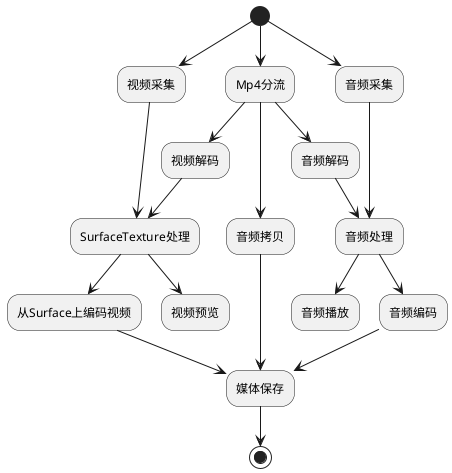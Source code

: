 @startuml

(*)  --> "Mp4分流"
"Mp4分流" --> "视频解码"
--> "SurfaceTexture处理" as vs_deal
--> 视频预览

vs_deal --> 从Surface上编码视频
--> 媒体保存
"Mp4分流" --> "音频解码"
--> 音频处理
--> 音频编码
--> 媒体保存
-->(*)
音频处理 --> 音频播放

(*) --> 音频采集
--> 音频处理

Mp4分流 --> 音频拷贝
--> 媒体保存

(*) --> 视频采集
视频采集 --> vs_deal
@enduml